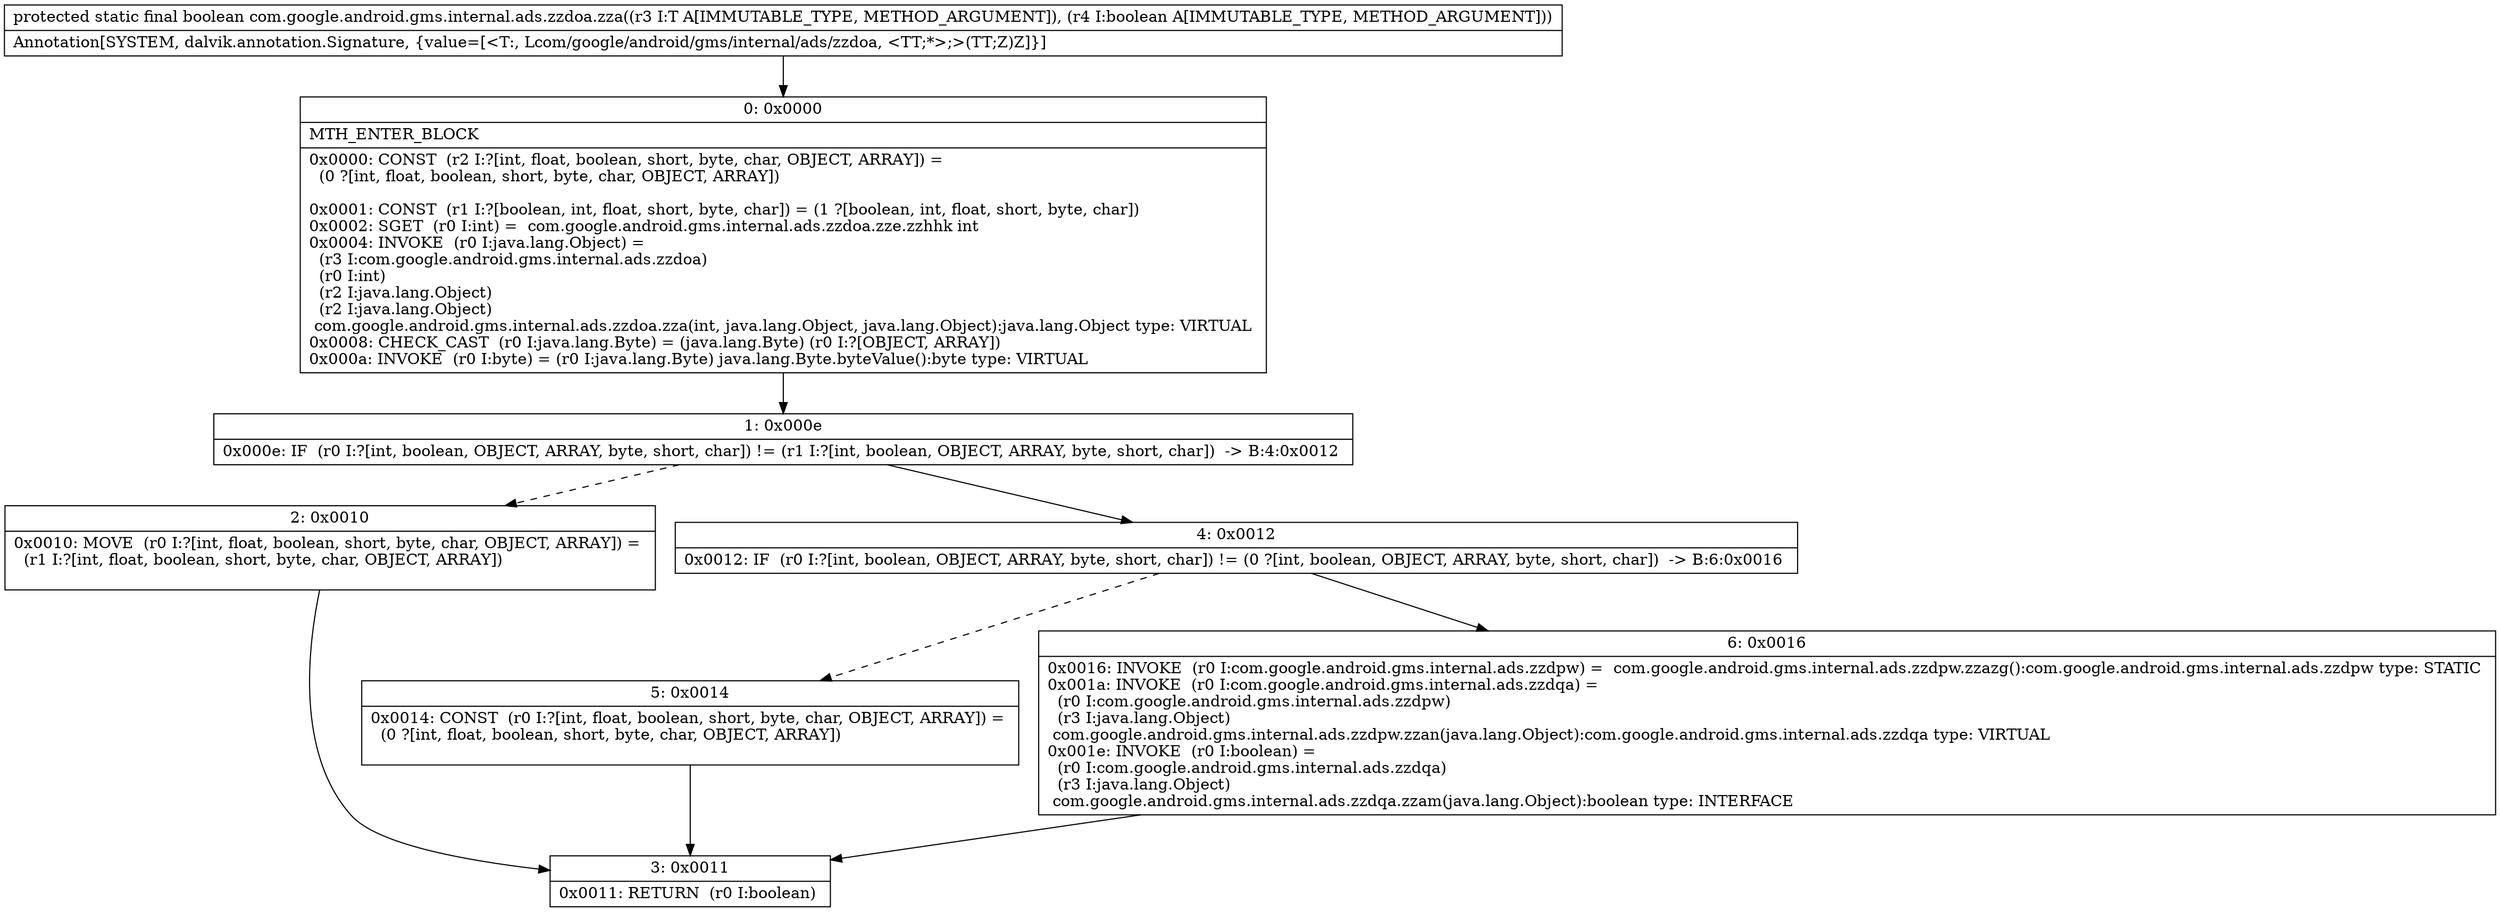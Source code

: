 digraph "CFG forcom.google.android.gms.internal.ads.zzdoa.zza(Lcom\/google\/android\/gms\/internal\/ads\/zzdoa;Z)Z" {
Node_0 [shape=record,label="{0\:\ 0x0000|MTH_ENTER_BLOCK\l|0x0000: CONST  (r2 I:?[int, float, boolean, short, byte, char, OBJECT, ARRAY]) = \l  (0 ?[int, float, boolean, short, byte, char, OBJECT, ARRAY])\l \l0x0001: CONST  (r1 I:?[boolean, int, float, short, byte, char]) = (1 ?[boolean, int, float, short, byte, char]) \l0x0002: SGET  (r0 I:int) =  com.google.android.gms.internal.ads.zzdoa.zze.zzhhk int \l0x0004: INVOKE  (r0 I:java.lang.Object) = \l  (r3 I:com.google.android.gms.internal.ads.zzdoa)\l  (r0 I:int)\l  (r2 I:java.lang.Object)\l  (r2 I:java.lang.Object)\l com.google.android.gms.internal.ads.zzdoa.zza(int, java.lang.Object, java.lang.Object):java.lang.Object type: VIRTUAL \l0x0008: CHECK_CAST  (r0 I:java.lang.Byte) = (java.lang.Byte) (r0 I:?[OBJECT, ARRAY]) \l0x000a: INVOKE  (r0 I:byte) = (r0 I:java.lang.Byte) java.lang.Byte.byteValue():byte type: VIRTUAL \l}"];
Node_1 [shape=record,label="{1\:\ 0x000e|0x000e: IF  (r0 I:?[int, boolean, OBJECT, ARRAY, byte, short, char]) != (r1 I:?[int, boolean, OBJECT, ARRAY, byte, short, char])  \-\> B:4:0x0012 \l}"];
Node_2 [shape=record,label="{2\:\ 0x0010|0x0010: MOVE  (r0 I:?[int, float, boolean, short, byte, char, OBJECT, ARRAY]) = \l  (r1 I:?[int, float, boolean, short, byte, char, OBJECT, ARRAY])\l \l}"];
Node_3 [shape=record,label="{3\:\ 0x0011|0x0011: RETURN  (r0 I:boolean) \l}"];
Node_4 [shape=record,label="{4\:\ 0x0012|0x0012: IF  (r0 I:?[int, boolean, OBJECT, ARRAY, byte, short, char]) != (0 ?[int, boolean, OBJECT, ARRAY, byte, short, char])  \-\> B:6:0x0016 \l}"];
Node_5 [shape=record,label="{5\:\ 0x0014|0x0014: CONST  (r0 I:?[int, float, boolean, short, byte, char, OBJECT, ARRAY]) = \l  (0 ?[int, float, boolean, short, byte, char, OBJECT, ARRAY])\l \l}"];
Node_6 [shape=record,label="{6\:\ 0x0016|0x0016: INVOKE  (r0 I:com.google.android.gms.internal.ads.zzdpw) =  com.google.android.gms.internal.ads.zzdpw.zzazg():com.google.android.gms.internal.ads.zzdpw type: STATIC \l0x001a: INVOKE  (r0 I:com.google.android.gms.internal.ads.zzdqa) = \l  (r0 I:com.google.android.gms.internal.ads.zzdpw)\l  (r3 I:java.lang.Object)\l com.google.android.gms.internal.ads.zzdpw.zzan(java.lang.Object):com.google.android.gms.internal.ads.zzdqa type: VIRTUAL \l0x001e: INVOKE  (r0 I:boolean) = \l  (r0 I:com.google.android.gms.internal.ads.zzdqa)\l  (r3 I:java.lang.Object)\l com.google.android.gms.internal.ads.zzdqa.zzam(java.lang.Object):boolean type: INTERFACE \l}"];
MethodNode[shape=record,label="{protected static final boolean com.google.android.gms.internal.ads.zzdoa.zza((r3 I:T A[IMMUTABLE_TYPE, METHOD_ARGUMENT]), (r4 I:boolean A[IMMUTABLE_TYPE, METHOD_ARGUMENT]))  | Annotation[SYSTEM, dalvik.annotation.Signature, \{value=[\<T:, Lcom\/google\/android\/gms\/internal\/ads\/zzdoa, \<TT;*\>;\>(TT;Z)Z]\}]\l}"];
MethodNode -> Node_0;
Node_0 -> Node_1;
Node_1 -> Node_2[style=dashed];
Node_1 -> Node_4;
Node_2 -> Node_3;
Node_4 -> Node_5[style=dashed];
Node_4 -> Node_6;
Node_5 -> Node_3;
Node_6 -> Node_3;
}

